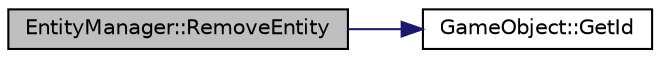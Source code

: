 digraph "EntityManager::RemoveEntity"
{
 // LATEX_PDF_SIZE
  edge [fontname="Helvetica",fontsize="10",labelfontname="Helvetica",labelfontsize="10"];
  node [fontname="Helvetica",fontsize="10",shape=record];
  rankdir="LR";
  Node1 [label="EntityManager::RemoveEntity",height=0.2,width=0.4,color="black", fillcolor="grey75", style="filled", fontcolor="black",tooltip="Removes the given game object from the map."];
  Node1 -> Node2 [color="midnightblue",fontsize="10",style="solid",fontname="Helvetica"];
  Node2 [label="GameObject::GetId",height=0.2,width=0.4,color="black", fillcolor="white", style="filled",URL="$class_game_object.html#a3e5f61bc1a1348752b50b9d1bb27a4fc",tooltip="Gets the id."];
}
